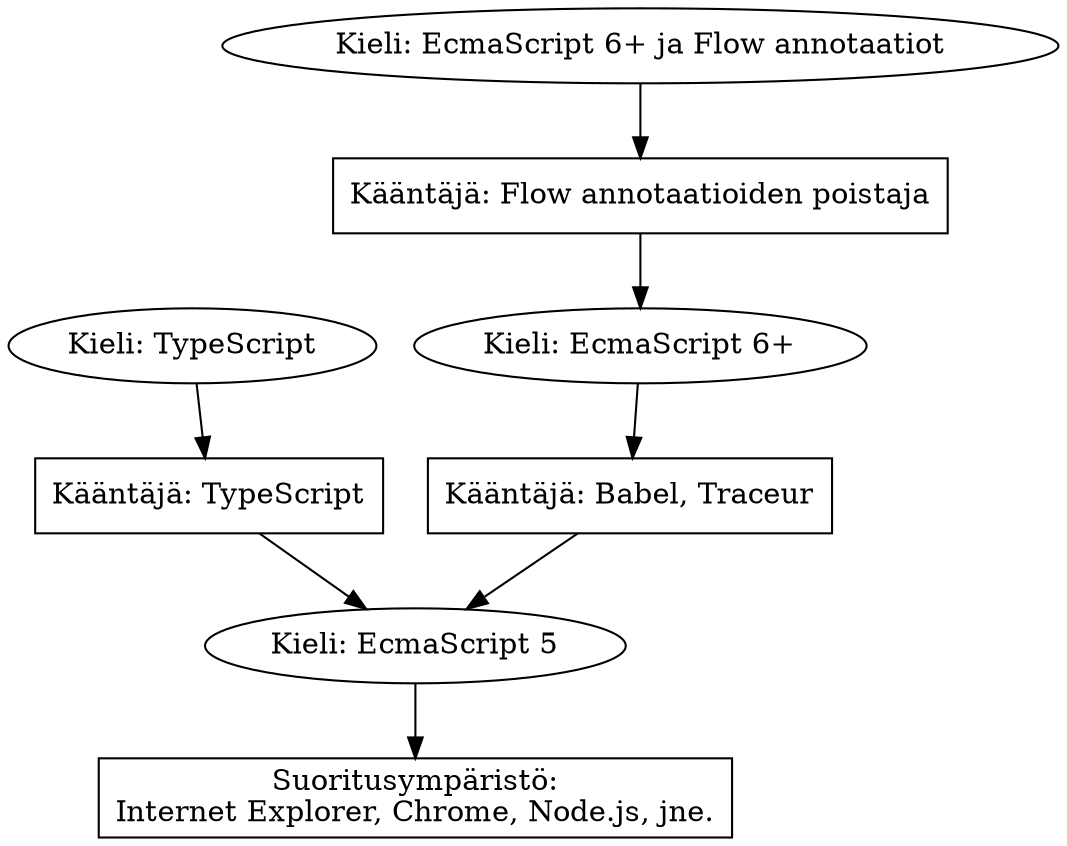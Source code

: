 digraph Compilation {

  es6 [label="Kieli: EcmaScript 6+"];
  ts [label="Kieli: TypeScript"];
  es5 [label="Kieli: EcmaScript 5"];
  flow [label="Kieli: EcmaScript 6+ ja Flow annotaatiot"]
  
  babel [label="Kääntäjä: Babel, Traceur", shape=rectangle];
  flowPlugin [label="Kääntäjä: Flow annotaatioiden poistaja", shape=rectangle];
  tsc [label="Kääntäjä: TypeScript", shape=rectangle];
  
  flow -> flowPlugin -> es6 -> babel -> es5;
  ts -> tsc -> es5;
  es5 -> end;

  end [label="Suoritusympäristö:\nInternet Explorer, Chrome, Node.js, jne.", shape=rectangle];
  
}